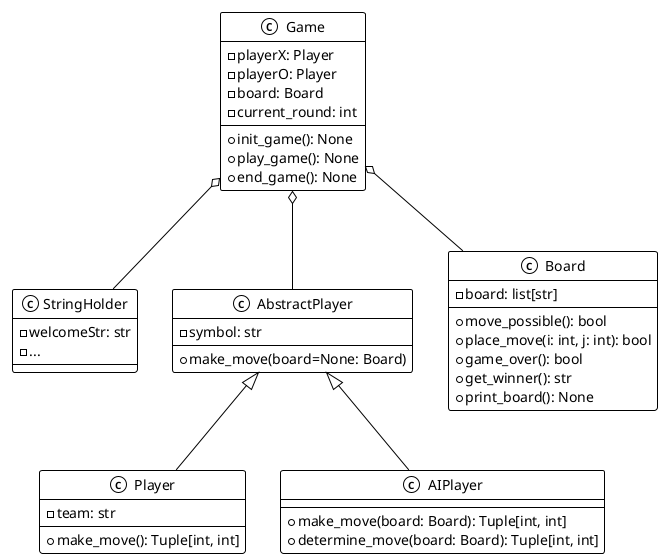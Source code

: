 @startuml Class diagram
!theme mono

class Game {
    - playerX: Player
    - playerO: Player
    - board: Board
    - current_round: int 

    + init_game(): None
    + play_game(): None
    + end_game(): None
}

class StringHolder {
    - welcomeStr: str 
    - ...
}

class AbstractPlayer {
    - symbol: str
    + make_move(board=None: Board)
}

class Player {
    - team: str

    + make_move(): Tuple[int, int]
}

class AIPlayer {
    + make_move(board: Board): Tuple[int, int]
    + determine_move(board: Board): Tuple[int, int]
}

class Board {
    - board: list[str]

    + move_possible(): bool 
    + place_move(i: int, j: int): bool
    + game_over(): bool 
    + get_winner(): str
    + print_board(): None
}

Game o-- Board 
Game o-- AbstractPlayer
Game o-- StringHolder

AbstractPlayer <|-- Player
AbstractPlayer <|-- AIPlayer

@enduml